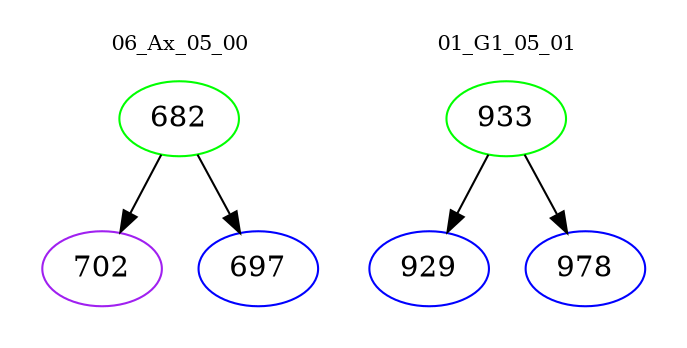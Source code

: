 digraph{
subgraph cluster_0 {
color = white
label = "06_Ax_05_00";
fontsize=10;
T0_682 [label="682", color="green"]
T0_682 -> T0_702 [color="black"]
T0_702 [label="702", color="purple"]
T0_682 -> T0_697 [color="black"]
T0_697 [label="697", color="blue"]
}
subgraph cluster_1 {
color = white
label = "01_G1_05_01";
fontsize=10;
T1_933 [label="933", color="green"]
T1_933 -> T1_929 [color="black"]
T1_929 [label="929", color="blue"]
T1_933 -> T1_978 [color="black"]
T1_978 [label="978", color="blue"]
}
}
